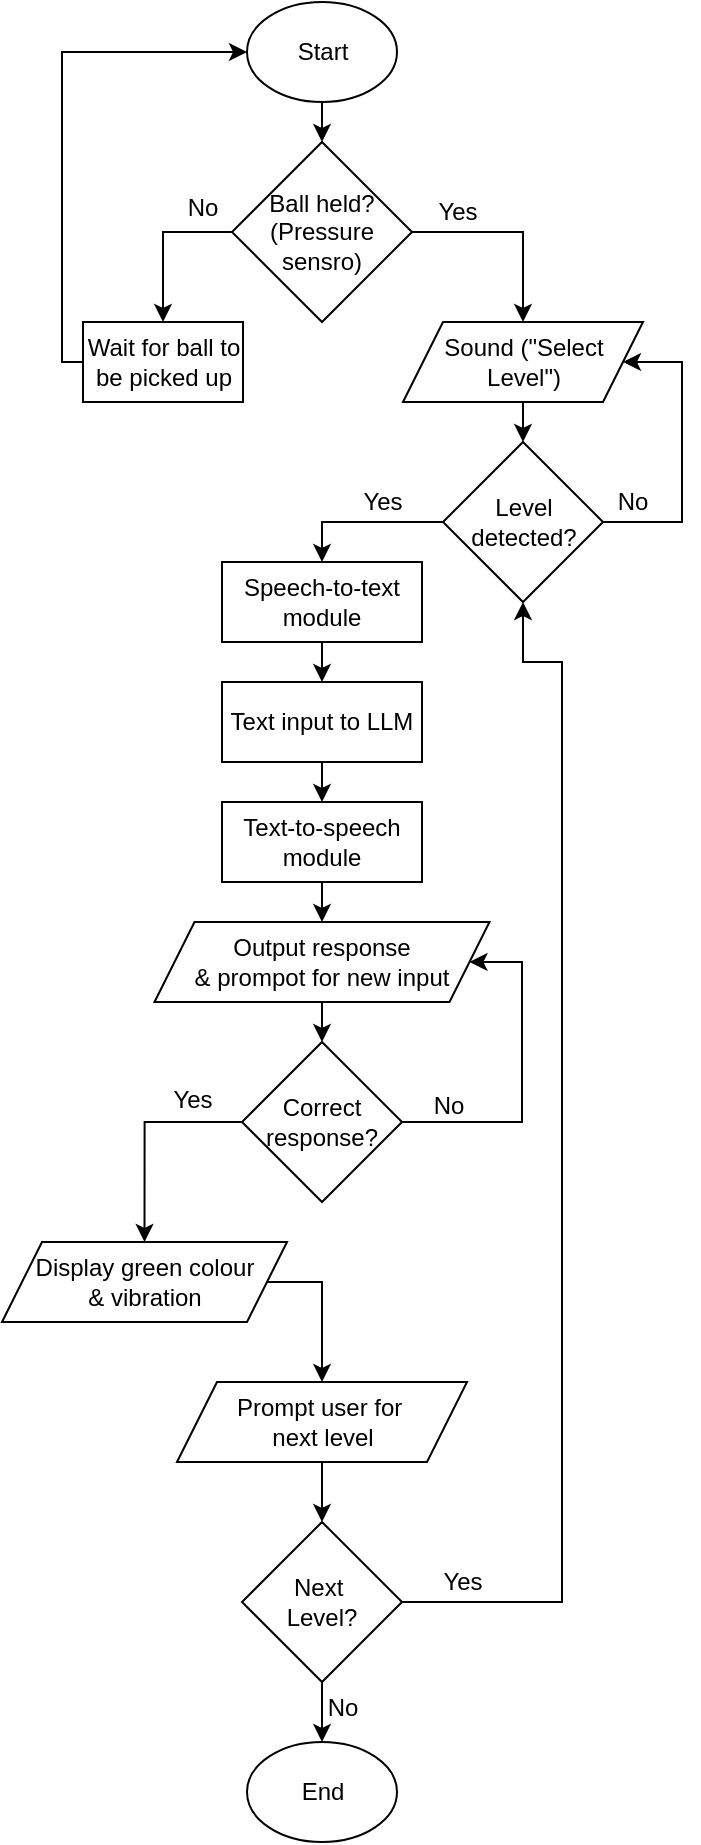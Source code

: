 <mxfile version="24.6.1" type="device">
  <diagram name="Page-1" id="Xq7j8OYv6TRhCVfOmqRi">
    <mxGraphModel dx="1674" dy="836" grid="1" gridSize="10" guides="1" tooltips="1" connect="1" arrows="1" fold="1" page="1" pageScale="1" pageWidth="850" pageHeight="1100" math="0" shadow="0">
      <root>
        <mxCell id="0" />
        <mxCell id="1" parent="0" />
        <mxCell id="CVnDYJlgZH6QE-_Iip9p-13" style="edgeStyle=orthogonalEdgeStyle;rounded=0;orthogonalLoop=1;jettySize=auto;html=1;exitX=0.5;exitY=1;exitDx=0;exitDy=0;entryX=0.5;entryY=0;entryDx=0;entryDy=0;" edge="1" parent="1" source="CVnDYJlgZH6QE-_Iip9p-2" target="CVnDYJlgZH6QE-_Iip9p-3">
          <mxGeometry relative="1" as="geometry" />
        </mxCell>
        <mxCell id="CVnDYJlgZH6QE-_Iip9p-2" value="Start" style="ellipse;whiteSpace=wrap;html=1;" vertex="1" parent="1">
          <mxGeometry x="382.5" y="40" width="75" height="50" as="geometry" />
        </mxCell>
        <mxCell id="CVnDYJlgZH6QE-_Iip9p-9" style="edgeStyle=orthogonalEdgeStyle;rounded=0;orthogonalLoop=1;jettySize=auto;html=1;exitX=1;exitY=0.5;exitDx=0;exitDy=0;entryX=0.5;entryY=0;entryDx=0;entryDy=0;" edge="1" parent="1" source="CVnDYJlgZH6QE-_Iip9p-3" target="CVnDYJlgZH6QE-_Iip9p-8">
          <mxGeometry relative="1" as="geometry" />
        </mxCell>
        <mxCell id="CVnDYJlgZH6QE-_Iip9p-12" style="edgeStyle=orthogonalEdgeStyle;rounded=0;orthogonalLoop=1;jettySize=auto;html=1;exitX=0;exitY=0.5;exitDx=0;exitDy=0;entryX=0.5;entryY=0;entryDx=0;entryDy=0;" edge="1" parent="1" source="CVnDYJlgZH6QE-_Iip9p-3" target="CVnDYJlgZH6QE-_Iip9p-11">
          <mxGeometry relative="1" as="geometry" />
        </mxCell>
        <mxCell id="CVnDYJlgZH6QE-_Iip9p-3" value="Ball held? (Pressure sensro)" style="rhombus;whiteSpace=wrap;html=1;" vertex="1" parent="1">
          <mxGeometry x="375" y="110" width="90" height="90" as="geometry" />
        </mxCell>
        <mxCell id="CVnDYJlgZH6QE-_Iip9p-17" style="edgeStyle=orthogonalEdgeStyle;rounded=0;orthogonalLoop=1;jettySize=auto;html=1;exitX=1;exitY=0.5;exitDx=0;exitDy=0;entryX=1;entryY=0.5;entryDx=0;entryDy=0;" edge="1" parent="1" source="CVnDYJlgZH6QE-_Iip9p-6" target="CVnDYJlgZH6QE-_Iip9p-8">
          <mxGeometry relative="1" as="geometry">
            <Array as="points">
              <mxPoint x="600" y="300" />
              <mxPoint x="600" y="220" />
            </Array>
          </mxGeometry>
        </mxCell>
        <mxCell id="CVnDYJlgZH6QE-_Iip9p-20" style="edgeStyle=orthogonalEdgeStyle;rounded=0;orthogonalLoop=1;jettySize=auto;html=1;entryX=0.5;entryY=0;entryDx=0;entryDy=0;" edge="1" parent="1" source="CVnDYJlgZH6QE-_Iip9p-6" target="CVnDYJlgZH6QE-_Iip9p-19">
          <mxGeometry relative="1" as="geometry" />
        </mxCell>
        <mxCell id="CVnDYJlgZH6QE-_Iip9p-6" value="Level detected?" style="rhombus;whiteSpace=wrap;html=1;" vertex="1" parent="1">
          <mxGeometry x="480.5" y="260" width="80" height="80" as="geometry" />
        </mxCell>
        <mxCell id="CVnDYJlgZH6QE-_Iip9p-10" style="edgeStyle=orthogonalEdgeStyle;rounded=0;orthogonalLoop=1;jettySize=auto;html=1;exitX=0.5;exitY=1;exitDx=0;exitDy=0;entryX=0.5;entryY=0;entryDx=0;entryDy=0;" edge="1" parent="1" source="CVnDYJlgZH6QE-_Iip9p-8" target="CVnDYJlgZH6QE-_Iip9p-6">
          <mxGeometry relative="1" as="geometry" />
        </mxCell>
        <mxCell id="CVnDYJlgZH6QE-_Iip9p-8" value="Sound (&quot;Select Level&quot;)" style="shape=parallelogram;perimeter=parallelogramPerimeter;whiteSpace=wrap;html=1;fixedSize=1;" vertex="1" parent="1">
          <mxGeometry x="460.5" y="200" width="120" height="40" as="geometry" />
        </mxCell>
        <mxCell id="CVnDYJlgZH6QE-_Iip9p-16" style="edgeStyle=orthogonalEdgeStyle;rounded=0;orthogonalLoop=1;jettySize=auto;html=1;entryX=0;entryY=0.5;entryDx=0;entryDy=0;" edge="1" parent="1" source="CVnDYJlgZH6QE-_Iip9p-11" target="CVnDYJlgZH6QE-_Iip9p-2">
          <mxGeometry relative="1" as="geometry">
            <Array as="points">
              <mxPoint x="290" y="220" />
              <mxPoint x="290" y="65" />
            </Array>
          </mxGeometry>
        </mxCell>
        <mxCell id="CVnDYJlgZH6QE-_Iip9p-11" value="Wait for ball to be picked up" style="rounded=0;whiteSpace=wrap;html=1;" vertex="1" parent="1">
          <mxGeometry x="300.5" y="200" width="80" height="40" as="geometry" />
        </mxCell>
        <mxCell id="CVnDYJlgZH6QE-_Iip9p-14" value="Yes" style="text;html=1;align=center;verticalAlign=middle;whiteSpace=wrap;rounded=0;" vertex="1" parent="1">
          <mxGeometry x="457.5" y="130" width="60" height="30" as="geometry" />
        </mxCell>
        <mxCell id="CVnDYJlgZH6QE-_Iip9p-15" value="No" style="text;html=1;align=center;verticalAlign=middle;resizable=0;points=[];autosize=1;strokeColor=none;fillColor=none;" vertex="1" parent="1">
          <mxGeometry x="340" y="128" width="40" height="30" as="geometry" />
        </mxCell>
        <mxCell id="CVnDYJlgZH6QE-_Iip9p-18" value="No" style="text;html=1;align=center;verticalAlign=middle;resizable=0;points=[];autosize=1;strokeColor=none;fillColor=none;" vertex="1" parent="1">
          <mxGeometry x="555" y="275" width="40" height="30" as="geometry" />
        </mxCell>
        <mxCell id="CVnDYJlgZH6QE-_Iip9p-22" style="edgeStyle=orthogonalEdgeStyle;rounded=0;orthogonalLoop=1;jettySize=auto;html=1;exitX=0.5;exitY=1;exitDx=0;exitDy=0;entryX=0.5;entryY=0;entryDx=0;entryDy=0;" edge="1" parent="1" source="CVnDYJlgZH6QE-_Iip9p-19" target="CVnDYJlgZH6QE-_Iip9p-21">
          <mxGeometry relative="1" as="geometry" />
        </mxCell>
        <mxCell id="CVnDYJlgZH6QE-_Iip9p-19" value="Speech-to-text module" style="rounded=0;whiteSpace=wrap;html=1;" vertex="1" parent="1">
          <mxGeometry x="370" y="320" width="100" height="40" as="geometry" />
        </mxCell>
        <mxCell id="CVnDYJlgZH6QE-_Iip9p-25" style="edgeStyle=orthogonalEdgeStyle;rounded=0;orthogonalLoop=1;jettySize=auto;html=1;exitX=0.5;exitY=1;exitDx=0;exitDy=0;entryX=0.5;entryY=0;entryDx=0;entryDy=0;" edge="1" parent="1" source="CVnDYJlgZH6QE-_Iip9p-21" target="CVnDYJlgZH6QE-_Iip9p-24">
          <mxGeometry relative="1" as="geometry" />
        </mxCell>
        <mxCell id="CVnDYJlgZH6QE-_Iip9p-21" value="Text input to LLM" style="rounded=0;whiteSpace=wrap;html=1;" vertex="1" parent="1">
          <mxGeometry x="370" y="380" width="100" height="40" as="geometry" />
        </mxCell>
        <mxCell id="CVnDYJlgZH6QE-_Iip9p-27" style="edgeStyle=orthogonalEdgeStyle;rounded=0;orthogonalLoop=1;jettySize=auto;html=1;exitX=0.5;exitY=1;exitDx=0;exitDy=0;entryX=0.5;entryY=0;entryDx=0;entryDy=0;" edge="1" parent="1" source="CVnDYJlgZH6QE-_Iip9p-24" target="CVnDYJlgZH6QE-_Iip9p-26">
          <mxGeometry relative="1" as="geometry" />
        </mxCell>
        <mxCell id="CVnDYJlgZH6QE-_Iip9p-24" value="Text-to-speech module" style="rounded=0;whiteSpace=wrap;html=1;" vertex="1" parent="1">
          <mxGeometry x="370" y="440" width="100" height="40" as="geometry" />
        </mxCell>
        <mxCell id="CVnDYJlgZH6QE-_Iip9p-29" style="edgeStyle=orthogonalEdgeStyle;rounded=0;orthogonalLoop=1;jettySize=auto;html=1;exitX=0.5;exitY=1;exitDx=0;exitDy=0;entryX=0.5;entryY=0;entryDx=0;entryDy=0;" edge="1" parent="1" source="CVnDYJlgZH6QE-_Iip9p-26" target="CVnDYJlgZH6QE-_Iip9p-28">
          <mxGeometry relative="1" as="geometry" />
        </mxCell>
        <mxCell id="CVnDYJlgZH6QE-_Iip9p-26" value="Output response&lt;div&gt;&amp;amp; prompot for new input&lt;/div&gt;" style="shape=parallelogram;perimeter=parallelogramPerimeter;whiteSpace=wrap;html=1;fixedSize=1;" vertex="1" parent="1">
          <mxGeometry x="336.25" y="500" width="167.5" height="40" as="geometry" />
        </mxCell>
        <mxCell id="CVnDYJlgZH6QE-_Iip9p-34" style="edgeStyle=orthogonalEdgeStyle;rounded=0;orthogonalLoop=1;jettySize=auto;html=1;exitX=0;exitY=0.5;exitDx=0;exitDy=0;entryX=0.5;entryY=0;entryDx=0;entryDy=0;" edge="1" parent="1" source="CVnDYJlgZH6QE-_Iip9p-28" target="CVnDYJlgZH6QE-_Iip9p-32">
          <mxGeometry relative="1" as="geometry" />
        </mxCell>
        <mxCell id="CVnDYJlgZH6QE-_Iip9p-36" style="edgeStyle=orthogonalEdgeStyle;rounded=0;orthogonalLoop=1;jettySize=auto;html=1;entryX=1;entryY=0.5;entryDx=0;entryDy=0;" edge="1" parent="1" source="CVnDYJlgZH6QE-_Iip9p-28" target="CVnDYJlgZH6QE-_Iip9p-26">
          <mxGeometry relative="1" as="geometry">
            <Array as="points">
              <mxPoint x="520" y="600" />
              <mxPoint x="520" y="520" />
            </Array>
          </mxGeometry>
        </mxCell>
        <mxCell id="CVnDYJlgZH6QE-_Iip9p-28" value="Correct response?" style="rhombus;whiteSpace=wrap;html=1;" vertex="1" parent="1">
          <mxGeometry x="380" y="560" width="80" height="80" as="geometry" />
        </mxCell>
        <mxCell id="CVnDYJlgZH6QE-_Iip9p-30" value="Yes" style="text;html=1;align=center;verticalAlign=middle;resizable=0;points=[];autosize=1;strokeColor=none;fillColor=none;" vertex="1" parent="1">
          <mxGeometry x="430" y="275" width="40" height="30" as="geometry" />
        </mxCell>
        <mxCell id="CVnDYJlgZH6QE-_Iip9p-40" style="edgeStyle=orthogonalEdgeStyle;rounded=0;orthogonalLoop=1;jettySize=auto;html=1;exitX=1;exitY=0.5;exitDx=0;exitDy=0;entryX=0.5;entryY=0;entryDx=0;entryDy=0;" edge="1" parent="1" source="CVnDYJlgZH6QE-_Iip9p-32" target="CVnDYJlgZH6QE-_Iip9p-39">
          <mxGeometry relative="1" as="geometry">
            <Array as="points">
              <mxPoint x="420" y="680" />
            </Array>
          </mxGeometry>
        </mxCell>
        <mxCell id="CVnDYJlgZH6QE-_Iip9p-32" value="Display green colour&lt;div&gt;&amp;amp; vibration&lt;/div&gt;" style="shape=parallelogram;perimeter=parallelogramPerimeter;whiteSpace=wrap;html=1;fixedSize=1;" vertex="1" parent="1">
          <mxGeometry x="260" y="660" width="142.5" height="40" as="geometry" />
        </mxCell>
        <mxCell id="CVnDYJlgZH6QE-_Iip9p-35" value="Yes" style="text;html=1;align=center;verticalAlign=middle;resizable=0;points=[];autosize=1;strokeColor=none;fillColor=none;" vertex="1" parent="1">
          <mxGeometry x="335" y="574" width="40" height="30" as="geometry" />
        </mxCell>
        <mxCell id="CVnDYJlgZH6QE-_Iip9p-37" value="No" style="text;html=1;align=center;verticalAlign=middle;resizable=0;points=[];autosize=1;strokeColor=none;fillColor=none;" vertex="1" parent="1">
          <mxGeometry x="463" y="577" width="40" height="30" as="geometry" />
        </mxCell>
        <mxCell id="CVnDYJlgZH6QE-_Iip9p-49" style="edgeStyle=orthogonalEdgeStyle;rounded=0;orthogonalLoop=1;jettySize=auto;html=1;" edge="1" parent="1" source="CVnDYJlgZH6QE-_Iip9p-39" target="CVnDYJlgZH6QE-_Iip9p-41">
          <mxGeometry relative="1" as="geometry" />
        </mxCell>
        <mxCell id="CVnDYJlgZH6QE-_Iip9p-39" value="Prompt user for&amp;nbsp;&lt;div&gt;next level&lt;/div&gt;" style="shape=parallelogram;perimeter=parallelogramPerimeter;whiteSpace=wrap;html=1;fixedSize=1;" vertex="1" parent="1">
          <mxGeometry x="347.5" y="730" width="145" height="40" as="geometry" />
        </mxCell>
        <mxCell id="CVnDYJlgZH6QE-_Iip9p-42" style="edgeStyle=orthogonalEdgeStyle;rounded=0;orthogonalLoop=1;jettySize=auto;html=1;entryX=0.5;entryY=1;entryDx=0;entryDy=0;" edge="1" parent="1" source="CVnDYJlgZH6QE-_Iip9p-41" target="CVnDYJlgZH6QE-_Iip9p-6">
          <mxGeometry relative="1" as="geometry">
            <Array as="points">
              <mxPoint x="540" y="840" />
              <mxPoint x="540" y="370" />
              <mxPoint x="521" y="370" />
            </Array>
          </mxGeometry>
        </mxCell>
        <mxCell id="CVnDYJlgZH6QE-_Iip9p-47" style="edgeStyle=orthogonalEdgeStyle;rounded=0;orthogonalLoop=1;jettySize=auto;html=1;entryX=0.5;entryY=0;entryDx=0;entryDy=0;" edge="1" parent="1" source="CVnDYJlgZH6QE-_Iip9p-41" target="CVnDYJlgZH6QE-_Iip9p-46">
          <mxGeometry relative="1" as="geometry" />
        </mxCell>
        <mxCell id="CVnDYJlgZH6QE-_Iip9p-41" value="Next&amp;nbsp;&lt;div&gt;Level?&lt;/div&gt;" style="rhombus;whiteSpace=wrap;html=1;" vertex="1" parent="1">
          <mxGeometry x="380" y="800" width="80" height="80" as="geometry" />
        </mxCell>
        <mxCell id="CVnDYJlgZH6QE-_Iip9p-46" value="End" style="ellipse;whiteSpace=wrap;html=1;" vertex="1" parent="1">
          <mxGeometry x="382.5" y="910" width="75" height="50" as="geometry" />
        </mxCell>
        <mxCell id="CVnDYJlgZH6QE-_Iip9p-51" value="Yes" style="text;html=1;align=center;verticalAlign=middle;resizable=0;points=[];autosize=1;strokeColor=none;fillColor=none;" vertex="1" parent="1">
          <mxGeometry x="470" y="815" width="40" height="30" as="geometry" />
        </mxCell>
        <mxCell id="CVnDYJlgZH6QE-_Iip9p-52" value="No" style="text;html=1;align=center;verticalAlign=middle;resizable=0;points=[];autosize=1;strokeColor=none;fillColor=none;" vertex="1" parent="1">
          <mxGeometry x="410" y="878" width="40" height="30" as="geometry" />
        </mxCell>
      </root>
    </mxGraphModel>
  </diagram>
</mxfile>
